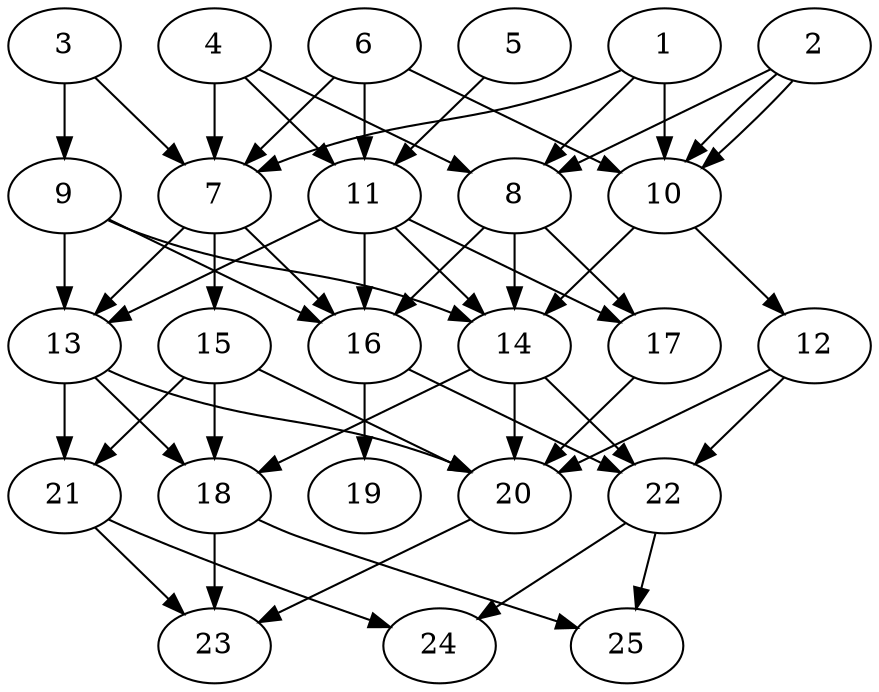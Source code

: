 // DAG automatically generated by daggen at Tue Aug  6 16:26:47 2019
// ./daggen --dot -n 25 --ccr 0.4 --fat 0.6 --regular 0.5 --density 0.8 --mindata 5242880 --maxdata 52428800 
digraph G {
  1 [size="74012160", alpha="0.14", expect_size="29604864"] 
  1 -> 7 [size ="29604864"]
  1 -> 8 [size ="29604864"]
  1 -> 10 [size ="29604864"]
  2 [size="27525120", alpha="0.12", expect_size="11010048"] 
  2 -> 8 [size ="11010048"]
  2 -> 10 [size ="11010048"]
  2 -> 10 [size ="11010048"]
  3 [size="72125440", alpha="0.03", expect_size="28850176"] 
  3 -> 7 [size ="28850176"]
  3 -> 9 [size ="28850176"]
  4 [size="116247040", alpha="0.16", expect_size="46498816"] 
  4 -> 7 [size ="46498816"]
  4 -> 8 [size ="46498816"]
  4 -> 11 [size ="46498816"]
  5 [size="48058880", alpha="0.16", expect_size="19223552"] 
  5 -> 11 [size ="19223552"]
  6 [size="42498560", alpha="0.15", expect_size="16999424"] 
  6 -> 7 [size ="16999424"]
  6 -> 10 [size ="16999424"]
  6 -> 11 [size ="16999424"]
  7 [size="60400640", alpha="0.02", expect_size="24160256"] 
  7 -> 13 [size ="24160256"]
  7 -> 15 [size ="24160256"]
  7 -> 16 [size ="24160256"]
  8 [size="35036160", alpha="0.17", expect_size="14014464"] 
  8 -> 14 [size ="14014464"]
  8 -> 16 [size ="14014464"]
  8 -> 17 [size ="14014464"]
  9 [size="92098560", alpha="0.10", expect_size="36839424"] 
  9 -> 13 [size ="36839424"]
  9 -> 14 [size ="36839424"]
  9 -> 16 [size ="36839424"]
  10 [size="30392320", alpha="0.19", expect_size="12156928"] 
  10 -> 12 [size ="12156928"]
  10 -> 14 [size ="12156928"]
  11 [size="75317760", alpha="0.18", expect_size="30127104"] 
  11 -> 13 [size ="30127104"]
  11 -> 14 [size ="30127104"]
  11 -> 16 [size ="30127104"]
  11 -> 17 [size ="30127104"]
  12 [size="42452480", alpha="0.19", expect_size="16980992"] 
  12 -> 20 [size ="16980992"]
  12 -> 22 [size ="16980992"]
  13 [size="114547200", alpha="0.17", expect_size="45818880"] 
  13 -> 18 [size ="45818880"]
  13 -> 20 [size ="45818880"]
  13 -> 21 [size ="45818880"]
  14 [size="14159360", alpha="0.09", expect_size="5663744"] 
  14 -> 18 [size ="5663744"]
  14 -> 20 [size ="5663744"]
  14 -> 22 [size ="5663744"]
  15 [size="109498880", alpha="0.18", expect_size="43799552"] 
  15 -> 18 [size ="43799552"]
  15 -> 20 [size ="43799552"]
  15 -> 21 [size ="43799552"]
  16 [size="85432320", alpha="0.20", expect_size="34172928"] 
  16 -> 19 [size ="34172928"]
  16 -> 22 [size ="34172928"]
  17 [size="57187840", alpha="0.17", expect_size="22875136"] 
  17 -> 20 [size ="22875136"]
  18 [size="70871040", alpha="0.05", expect_size="28348416"] 
  18 -> 23 [size ="28348416"]
  18 -> 25 [size ="28348416"]
  19 [size="51294720", alpha="0.06", expect_size="20517888"] 
  20 [size="107548160", alpha="0.18", expect_size="43019264"] 
  20 -> 23 [size ="43019264"]
  21 [size="104189440", alpha="0.01", expect_size="41675776"] 
  21 -> 23 [size ="41675776"]
  21 -> 24 [size ="41675776"]
  22 [size="91110400", alpha="0.06", expect_size="36444160"] 
  22 -> 24 [size ="36444160"]
  22 -> 25 [size ="36444160"]
  23 [size="85867520", alpha="0.01", expect_size="34347008"] 
  24 [size="70584320", alpha="0.13", expect_size="28233728"] 
  25 [size="124433920", alpha="0.12", expect_size="49773568"] 
}
